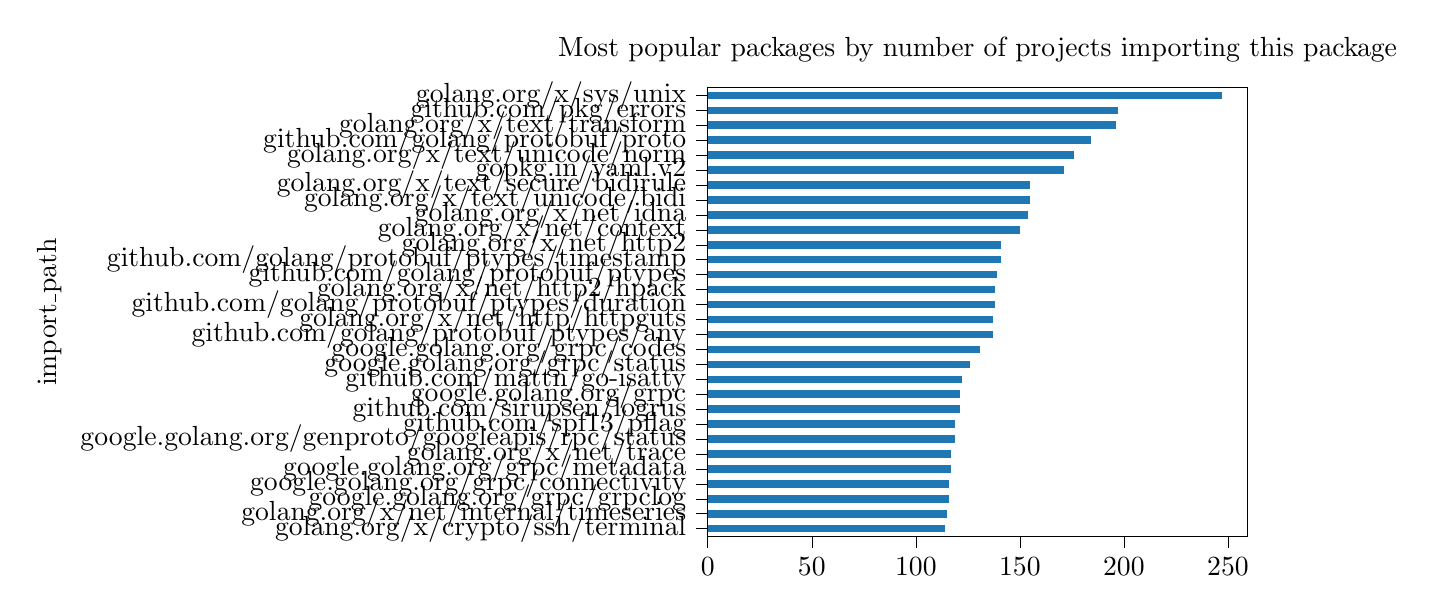 % This file was created by tikzplotlib v0.9.2.
\begin{tikzpicture}

\definecolor{color0}{rgb}{0.122,0.467,0.706}

\begin{axis}[
tick align=outside,
tick pos=left,
title={Most popular packages by number of projects importing this package},
x grid style={white!69.02!black},
xmin=0, xmax=259.35,
xtick style={color=black},
y grid style={white!69.02!black},
ylabel={import\_path},
ymin=-0.5, ymax=29.5,
ytick style={color=black},
ytick={0,1,2,3,4,5,6,7,8,9,10,11,12,13,14,15,16,17,18,19,20,21,22,23,24,25,26,27,28,29},
yticklabels={golang.org/x/crypto/ssh/terminal,golang.org/x/net/internal/timeseries,google.golang.org/grpc/grpclog,google.golang.org/grpc/connectivity,google.golang.org/grpc/metadata,golang.org/x/net/trace,google.golang.org/genproto/googleapis/rpc/status,github.com/spf13/pflag,github.com/sirupsen/logrus,google.golang.org/grpc,github.com/mattn/go-isatty,google.golang.org/grpc/status,google.golang.org/grpc/codes,github.com/golang/protobuf/ptypes/any,golang.org/x/net/http/httpguts,github.com/golang/protobuf/ptypes/duration,golang.org/x/net/http2/hpack,github.com/golang/protobuf/ptypes,github.com/golang/protobuf/ptypes/timestamp,golang.org/x/net/http2,golang.org/x/net/context,golang.org/x/net/idna,golang.org/x/text/unicode/bidi,golang.org/x/text/secure/bidirule,gopkg.in/yaml.v2,golang.org/x/text/unicode/norm,github.com/golang/protobuf/proto,golang.org/x/text/transform,github.com/pkg/errors,golang.org/x/sys/unix}
]
\draw[draw=none,fill=color0] (axis cs:0,-0.25) rectangle (axis cs:114,0.25);

\draw[draw=none,fill=color0] (axis cs:0,0.75) rectangle (axis cs:115,1.25);
\draw[draw=none,fill=color0] (axis cs:0,1.75) rectangle (axis cs:116,2.25);
\draw[draw=none,fill=color0] (axis cs:0,2.75) rectangle (axis cs:116,3.25);
\draw[draw=none,fill=color0] (axis cs:0,3.75) rectangle (axis cs:117,4.25);
\draw[draw=none,fill=color0] (axis cs:0,4.75) rectangle (axis cs:117,5.25);
\draw[draw=none,fill=color0] (axis cs:0,5.75) rectangle (axis cs:119,6.25);
\draw[draw=none,fill=color0] (axis cs:0,6.75) rectangle (axis cs:119,7.25);
\draw[draw=none,fill=color0] (axis cs:0,7.75) rectangle (axis cs:121,8.25);
\draw[draw=none,fill=color0] (axis cs:0,8.75) rectangle (axis cs:121,9.25);
\draw[draw=none,fill=color0] (axis cs:0,9.75) rectangle (axis cs:122,10.25);
\draw[draw=none,fill=color0] (axis cs:0,10.75) rectangle (axis cs:126,11.25);
\draw[draw=none,fill=color0] (axis cs:0,11.75) rectangle (axis cs:131,12.25);
\draw[draw=none,fill=color0] (axis cs:0,12.75) rectangle (axis cs:137,13.25);
\draw[draw=none,fill=color0] (axis cs:0,13.75) rectangle (axis cs:137,14.25);
\draw[draw=none,fill=color0] (axis cs:0,14.75) rectangle (axis cs:138,15.25);
\draw[draw=none,fill=color0] (axis cs:0,15.75) rectangle (axis cs:138,16.25);
\draw[draw=none,fill=color0] (axis cs:0,16.75) rectangle (axis cs:139,17.25);
\draw[draw=none,fill=color0] (axis cs:0,17.75) rectangle (axis cs:141,18.25);
\draw[draw=none,fill=color0] (axis cs:0,18.75) rectangle (axis cs:141,19.25);
\draw[draw=none,fill=color0] (axis cs:0,19.75) rectangle (axis cs:150,20.25);
\draw[draw=none,fill=color0] (axis cs:0,20.75) rectangle (axis cs:154,21.25);
\draw[draw=none,fill=color0] (axis cs:0,21.75) rectangle (axis cs:155,22.25);
\draw[draw=none,fill=color0] (axis cs:0,22.75) rectangle (axis cs:155,23.25);
\draw[draw=none,fill=color0] (axis cs:0,23.75) rectangle (axis cs:171,24.25);
\draw[draw=none,fill=color0] (axis cs:0,24.75) rectangle (axis cs:176,25.25);
\draw[draw=none,fill=color0] (axis cs:0,25.75) rectangle (axis cs:184,26.25);
\draw[draw=none,fill=color0] (axis cs:0,26.75) rectangle (axis cs:196,27.25);
\draw[draw=none,fill=color0] (axis cs:0,27.75) rectangle (axis cs:197,28.25);
\draw[draw=none,fill=color0] (axis cs:0,28.75) rectangle (axis cs:247,29.25);
\end{axis}

\end{tikzpicture}
